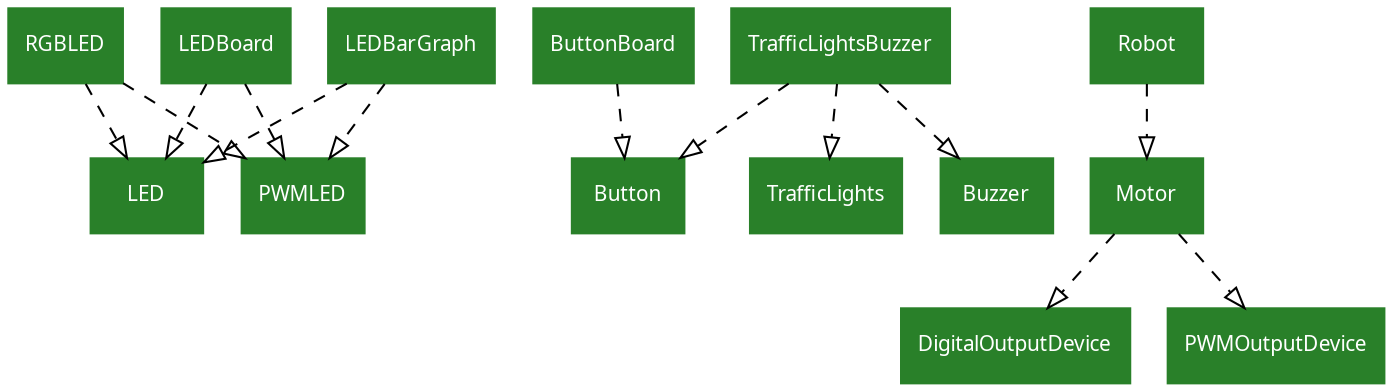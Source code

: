 /* vim: set et sw=4 sts=4: */

digraph classes {
    graph [rankdir=TB];
    node [shape=rect, style=filled, color="#298029", fontname=Sans, fontcolor="#ffffff", fontsize=10];
    edge [arrowhead=onormal, style=dashed];

    RGBLED->LED;
    RGBLED->PWMLED;
    LEDBoard->LED;
    LEDBoard->PWMLED;
    LEDBarGraph->LED;
    LEDBarGraph->PWMLED;

    ButtonBoard->Button;

    TrafficLightsBuzzer->TrafficLights;
    TrafficLightsBuzzer->Buzzer;
    TrafficLightsBuzzer->Button;

    Robot->Motor;
    Motor->DigitalOutputDevice;
    Motor->PWMOutputDevice;
}
